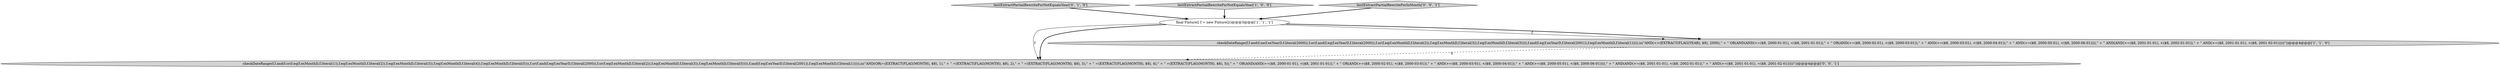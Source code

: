 digraph {
3 [style = filled, label = "testExtractPartialRewriteForNotEqualsYear['0', '1', '0']", fillcolor = lightgray, shape = diamond image = "AAA0AAABBB2BBB"];
4 [style = filled, label = "checkDateRange(f,f.and(f.or(f.eq(f.exMonthD,f.literal(1)),f.eq(f.exMonthD,f.literal(2)),f.eq(f.exMonthD,f.literal(3)),f.eq(f.exMonthD,f.literal(4)),f.eq(f.exMonthD,f.literal(5))),f.or(f.and(f.eq(f.exYearD,f.literal(2000)),f.or(f.eq(f.exMonthD,f.literal(2)),f.eq(f.exMonthD,f.literal(3)),f.eq(f.exMonthD,f.literal(5)))),f.and(f.eq(f.exYearD,f.literal(2001)),f.eq(f.exMonthD,f.literal(1))))),is(\"AND(OR(=(EXTRACT(FLAG(MONTH), $8), 1),\" + \" =(EXTRACT(FLAG(MONTH), $8), 2),\" + \" =(EXTRACT(FLAG(MONTH), $8), 3),\" + \" =(EXTRACT(FLAG(MONTH), $8), 4),\" + \" =(EXTRACT(FLAG(MONTH), $8), 5)),\" + \" OR(AND(AND(>=($8, 2000-01-01), <($8, 2001-01-01)),\" + \" OR(AND(>=($8, 2000-02-01), <($8, 2000-03-01)),\" + \" AND(>=($8, 2000-03-01), <($8, 2000-04-01)),\" + \" AND(>=($8, 2000-05-01), <($8, 2000-06-01)))),\" + \" AND(AND(>=($8, 2001-01-01), <($8, 2002-01-01)),\" + \" AND(>=($8, 2001-01-01), <($8, 2001-02-01)))))\"))@@@4@@@['0', '0', '1']", fillcolor = lightgray, shape = ellipse image = "AAA0AAABBB3BBB"];
1 [style = filled, label = "testExtractPartialRewriteForNotEqualsYear['1', '0', '0']", fillcolor = lightgray, shape = diamond image = "AAA0AAABBB1BBB"];
2 [style = filled, label = "checkDateRange(f,f.and(f.ne(f.exYearD,f.literal(2000)),f.or(f.and(f.eq(f.exYearD,f.literal(2000)),f.or(f.eq(f.exMonthD,f.literal(2)),f.eq(f.exMonthD,f.literal(3)),f.eq(f.exMonthD,f.literal(5)))),f.and(f.eq(f.exYearD,f.literal(2001)),f.eq(f.exMonthD,f.literal(1))))),is(\"AND(<>(EXTRACT(FLAG(YEAR), $8), 2000),\" + \" OR(AND(AND(>=($8, 2000-01-01), <($8, 2001-01-01)),\" + \" OR(AND(>=($8, 2000-02-01), <($8, 2000-03-01)),\" + \" AND(>=($8, 2000-03-01), <($8, 2000-04-01)),\" + \" AND(>=($8, 2000-05-01), <($8, 2000-06-01)))),\" + \" AND(AND(>=($8, 2001-01-01), <($8, 2002-01-01)),\" + \" AND(>=($8, 2001-01-01), <($8, 2001-02-01)))))\"))@@@4@@@['1', '1', '0']", fillcolor = lightgray, shape = ellipse image = "AAA0AAABBB1BBB"];
5 [style = filled, label = "testExtractPartialRewriteForInMonth['0', '0', '1']", fillcolor = lightgray, shape = diamond image = "AAA0AAABBB3BBB"];
0 [style = filled, label = "final Fixture2 f = new Fixture2()@@@3@@@['1', '1', '1']", fillcolor = white, shape = ellipse image = "AAA0AAABBB1BBB"];
0->2 [style = solid, label="f"];
0->4 [style = solid, label="f"];
2->4 [style = dashed, label="0"];
1->0 [style = bold, label=""];
5->0 [style = bold, label=""];
0->4 [style = bold, label=""];
3->0 [style = bold, label=""];
0->2 [style = bold, label=""];
}

